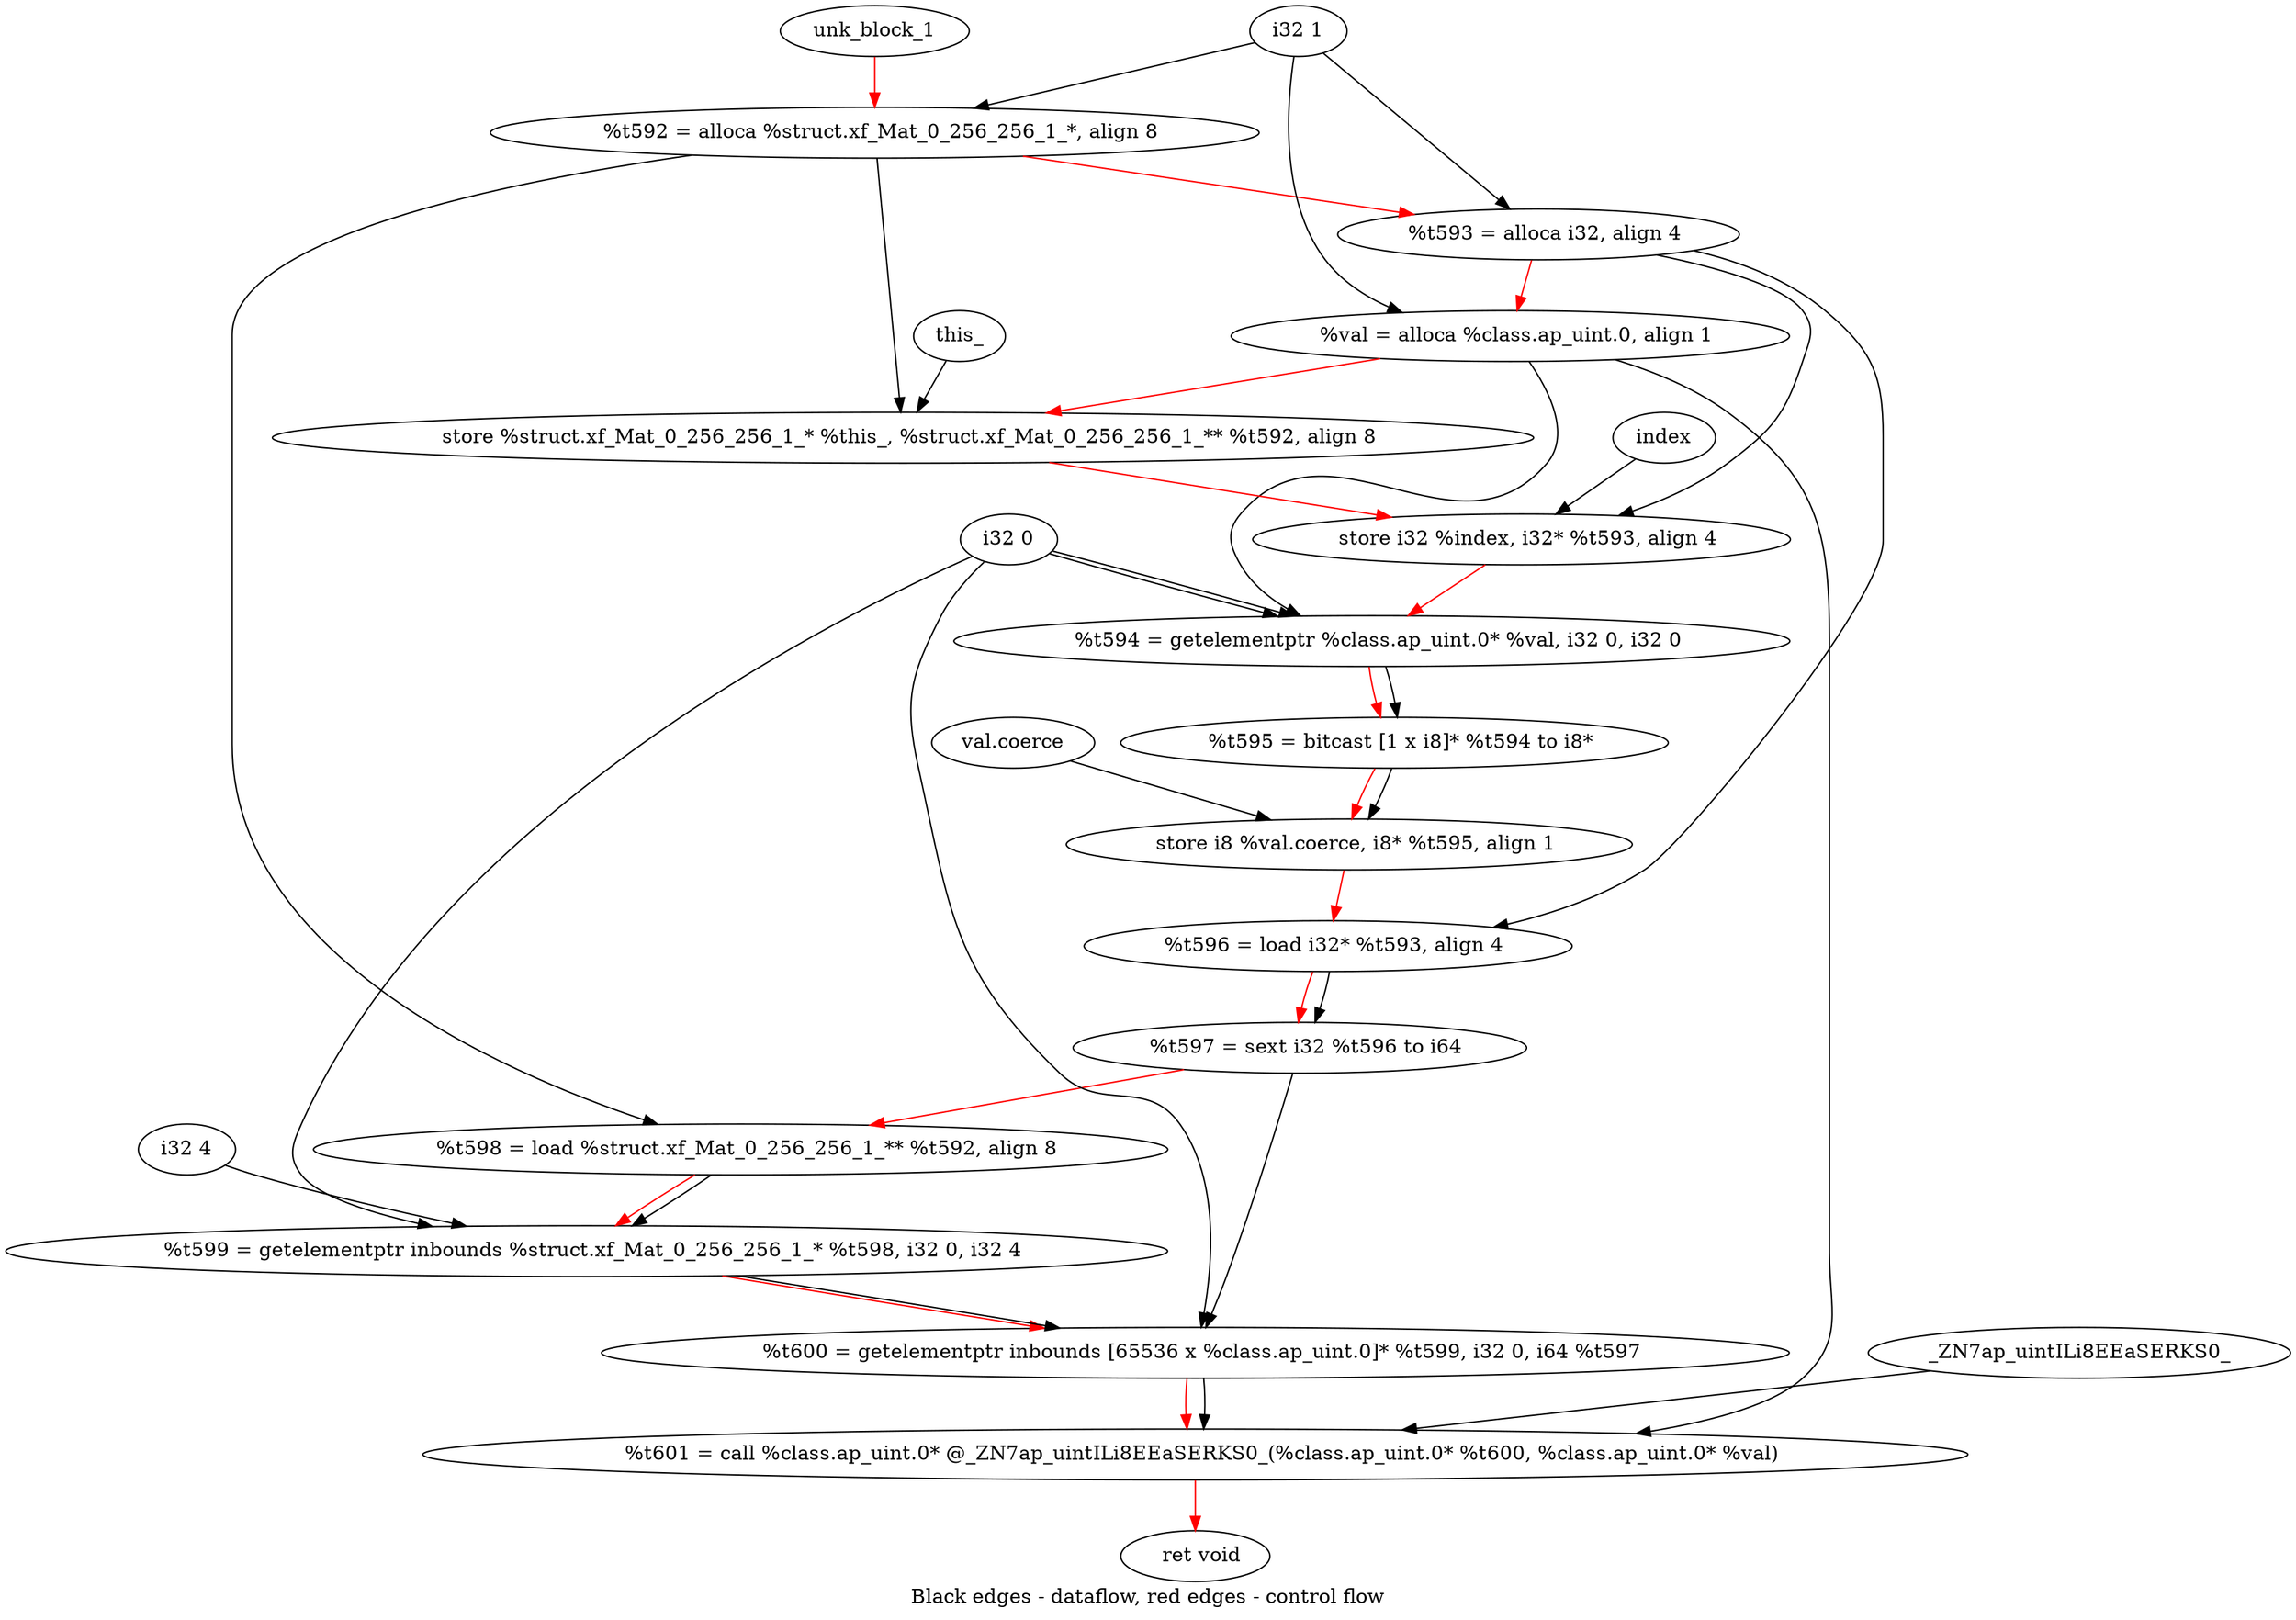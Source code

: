 digraph G {
compound=true
label="Black edges - dataflow, red edges - control flow"
"t592" [label="  %t592 = alloca %struct.xf_Mat_0_256_256_1_*, align 8"]
"t593" [label="  %t593 = alloca i32, align 4"]
"val" [label="  %val = alloca %class.ap_uint.0, align 1"]
"_1" [label="  store %struct.xf_Mat_0_256_256_1_* %this_, %struct.xf_Mat_0_256_256_1_** %t592, align 8"]
"_2" [label="  store i32 %index, i32* %t593, align 4"]
"t594" [label="  %t594 = getelementptr %class.ap_uint.0* %val, i32 0, i32 0"]
"t595" [label="  %t595 = bitcast [1 x i8]* %t594 to i8*"]
"_3" [label="  store i8 %val.coerce, i8* %t595, align 1"]
"t596" [label="  %t596 = load i32* %t593, align 4"]
"t597" [label="  %t597 = sext i32 %t596 to i64"]
"t598" [label="  %t598 = load %struct.xf_Mat_0_256_256_1_** %t592, align 8"]
"t599" [label="  %t599 = getelementptr inbounds %struct.xf_Mat_0_256_256_1_* %t598, i32 0, i32 4"]
"t600" [label="  %t600 = getelementptr inbounds [65536 x %class.ap_uint.0]* %t599, i32 0, i64 %t597"]
"t601" [label="  %t601 = call %class.ap_uint.0* @_ZN7ap_uintILi8EEaSERKS0_(%class.ap_uint.0* %t600, %class.ap_uint.0* %val)"]
"_4" [label="  ret void"]
"unk_block_1" -> "t592"[color=red]
"i32 1" -> "t592"
"t592" -> "t593"[color=red weight=2]
"i32 1" -> "t593"
"t593" -> "val"[color=red weight=2]
"i32 1" -> "val"
"val" -> "_1"[color=red weight=2]
"this_" -> "_1"
"t592" -> "_1"
"_1" -> "_2"[color=red weight=2]
"index" -> "_2"
"t593" -> "_2"
"_2" -> "t594"[color=red weight=2]
"val" -> "t594"
"i32 0" -> "t594"
"i32 0" -> "t594"
"t594" -> "t595"[color=red weight=2]
"t594" -> "t595"
"t595" -> "_3"[color=red weight=2]
"val.coerce" -> "_3"
"t595" -> "_3"
"_3" -> "t596"[color=red weight=2]
"t593" -> "t596"
"t596" -> "t597"[color=red weight=2]
"t596" -> "t597"
"t597" -> "t598"[color=red weight=2]
"t592" -> "t598"
"t598" -> "t599"[color=red weight=2]
"t598" -> "t599"
"i32 0" -> "t599"
"i32 4" -> "t599"
"t599" -> "t600"[color=red weight=2]
"t599" -> "t600"
"i32 0" -> "t600"
"t597" -> "t600"
"t600" -> "t601"[color=red weight=2]
"t600" -> "t601"
"val" -> "t601"
"_ZN7ap_uintILi8EEaSERKS0_" -> "t601"
"t601" -> "_4"[color=red weight=2]

}
